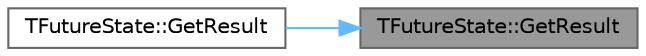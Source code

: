 digraph "TFutureState::GetResult"
{
 // INTERACTIVE_SVG=YES
 // LATEX_PDF_SIZE
  bgcolor="transparent";
  edge [fontname=Helvetica,fontsize=10,labelfontname=Helvetica,labelfontsize=10];
  node [fontname=Helvetica,fontsize=10,shape=box,height=0.2,width=0.4];
  rankdir="RL";
  Node1 [id="Node000001",label="TFutureState::GetResult",height=0.2,width=0.4,color="gray40", fillcolor="grey60", style="filled", fontcolor="black",tooltip="Gets the result (will block the calling thread until the result is available)."];
  Node1 -> Node2 [id="edge1_Node000001_Node000002",dir="back",color="steelblue1",style="solid",tooltip=" "];
  Node2 [id="Node000002",label="TFutureState::GetResult",height=0.2,width=0.4,color="grey40", fillcolor="white", style="filled",URL="$d6/d08/classTFutureState.html#ae46149471835332f87d1d5c43fd4bdd1",tooltip=" "];
}
